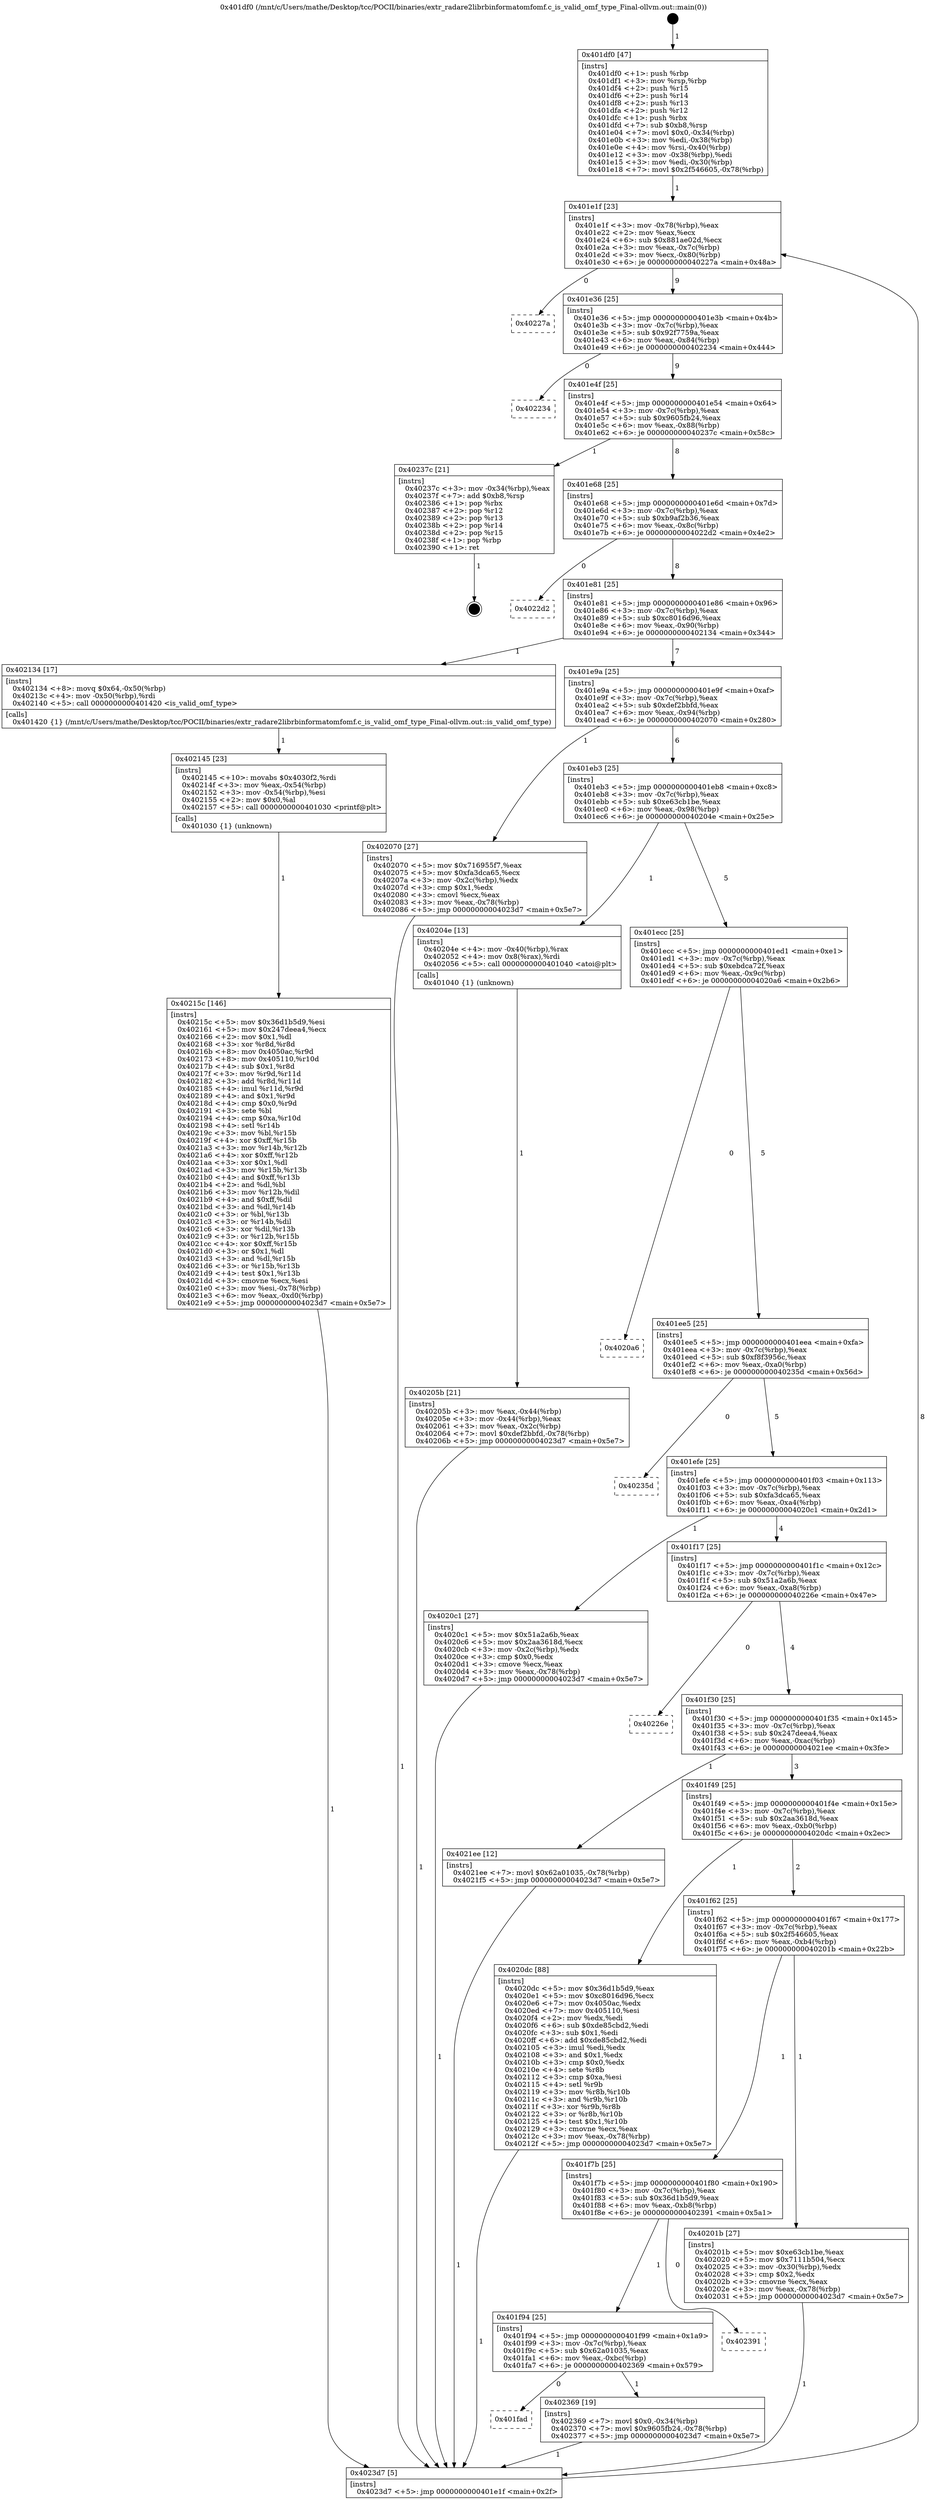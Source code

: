 digraph "0x401df0" {
  label = "0x401df0 (/mnt/c/Users/mathe/Desktop/tcc/POCII/binaries/extr_radare2librbinformatomfomf.c_is_valid_omf_type_Final-ollvm.out::main(0))"
  labelloc = "t"
  node[shape=record]

  Entry [label="",width=0.3,height=0.3,shape=circle,fillcolor=black,style=filled]
  "0x401e1f" [label="{
     0x401e1f [23]\l
     | [instrs]\l
     &nbsp;&nbsp;0x401e1f \<+3\>: mov -0x78(%rbp),%eax\l
     &nbsp;&nbsp;0x401e22 \<+2\>: mov %eax,%ecx\l
     &nbsp;&nbsp;0x401e24 \<+6\>: sub $0x881ae02d,%ecx\l
     &nbsp;&nbsp;0x401e2a \<+3\>: mov %eax,-0x7c(%rbp)\l
     &nbsp;&nbsp;0x401e2d \<+3\>: mov %ecx,-0x80(%rbp)\l
     &nbsp;&nbsp;0x401e30 \<+6\>: je 000000000040227a \<main+0x48a\>\l
  }"]
  "0x40227a" [label="{
     0x40227a\l
  }", style=dashed]
  "0x401e36" [label="{
     0x401e36 [25]\l
     | [instrs]\l
     &nbsp;&nbsp;0x401e36 \<+5\>: jmp 0000000000401e3b \<main+0x4b\>\l
     &nbsp;&nbsp;0x401e3b \<+3\>: mov -0x7c(%rbp),%eax\l
     &nbsp;&nbsp;0x401e3e \<+5\>: sub $0x92f7759a,%eax\l
     &nbsp;&nbsp;0x401e43 \<+6\>: mov %eax,-0x84(%rbp)\l
     &nbsp;&nbsp;0x401e49 \<+6\>: je 0000000000402234 \<main+0x444\>\l
  }"]
  Exit [label="",width=0.3,height=0.3,shape=circle,fillcolor=black,style=filled,peripheries=2]
  "0x402234" [label="{
     0x402234\l
  }", style=dashed]
  "0x401e4f" [label="{
     0x401e4f [25]\l
     | [instrs]\l
     &nbsp;&nbsp;0x401e4f \<+5\>: jmp 0000000000401e54 \<main+0x64\>\l
     &nbsp;&nbsp;0x401e54 \<+3\>: mov -0x7c(%rbp),%eax\l
     &nbsp;&nbsp;0x401e57 \<+5\>: sub $0x9605fb24,%eax\l
     &nbsp;&nbsp;0x401e5c \<+6\>: mov %eax,-0x88(%rbp)\l
     &nbsp;&nbsp;0x401e62 \<+6\>: je 000000000040237c \<main+0x58c\>\l
  }"]
  "0x401fad" [label="{
     0x401fad\l
  }", style=dashed]
  "0x40237c" [label="{
     0x40237c [21]\l
     | [instrs]\l
     &nbsp;&nbsp;0x40237c \<+3\>: mov -0x34(%rbp),%eax\l
     &nbsp;&nbsp;0x40237f \<+7\>: add $0xb8,%rsp\l
     &nbsp;&nbsp;0x402386 \<+1\>: pop %rbx\l
     &nbsp;&nbsp;0x402387 \<+2\>: pop %r12\l
     &nbsp;&nbsp;0x402389 \<+2\>: pop %r13\l
     &nbsp;&nbsp;0x40238b \<+2\>: pop %r14\l
     &nbsp;&nbsp;0x40238d \<+2\>: pop %r15\l
     &nbsp;&nbsp;0x40238f \<+1\>: pop %rbp\l
     &nbsp;&nbsp;0x402390 \<+1\>: ret\l
  }"]
  "0x401e68" [label="{
     0x401e68 [25]\l
     | [instrs]\l
     &nbsp;&nbsp;0x401e68 \<+5\>: jmp 0000000000401e6d \<main+0x7d\>\l
     &nbsp;&nbsp;0x401e6d \<+3\>: mov -0x7c(%rbp),%eax\l
     &nbsp;&nbsp;0x401e70 \<+5\>: sub $0xb9af2b36,%eax\l
     &nbsp;&nbsp;0x401e75 \<+6\>: mov %eax,-0x8c(%rbp)\l
     &nbsp;&nbsp;0x401e7b \<+6\>: je 00000000004022d2 \<main+0x4e2\>\l
  }"]
  "0x402369" [label="{
     0x402369 [19]\l
     | [instrs]\l
     &nbsp;&nbsp;0x402369 \<+7\>: movl $0x0,-0x34(%rbp)\l
     &nbsp;&nbsp;0x402370 \<+7\>: movl $0x9605fb24,-0x78(%rbp)\l
     &nbsp;&nbsp;0x402377 \<+5\>: jmp 00000000004023d7 \<main+0x5e7\>\l
  }"]
  "0x4022d2" [label="{
     0x4022d2\l
  }", style=dashed]
  "0x401e81" [label="{
     0x401e81 [25]\l
     | [instrs]\l
     &nbsp;&nbsp;0x401e81 \<+5\>: jmp 0000000000401e86 \<main+0x96\>\l
     &nbsp;&nbsp;0x401e86 \<+3\>: mov -0x7c(%rbp),%eax\l
     &nbsp;&nbsp;0x401e89 \<+5\>: sub $0xc8016d96,%eax\l
     &nbsp;&nbsp;0x401e8e \<+6\>: mov %eax,-0x90(%rbp)\l
     &nbsp;&nbsp;0x401e94 \<+6\>: je 0000000000402134 \<main+0x344\>\l
  }"]
  "0x401f94" [label="{
     0x401f94 [25]\l
     | [instrs]\l
     &nbsp;&nbsp;0x401f94 \<+5\>: jmp 0000000000401f99 \<main+0x1a9\>\l
     &nbsp;&nbsp;0x401f99 \<+3\>: mov -0x7c(%rbp),%eax\l
     &nbsp;&nbsp;0x401f9c \<+5\>: sub $0x62a01035,%eax\l
     &nbsp;&nbsp;0x401fa1 \<+6\>: mov %eax,-0xbc(%rbp)\l
     &nbsp;&nbsp;0x401fa7 \<+6\>: je 0000000000402369 \<main+0x579\>\l
  }"]
  "0x402134" [label="{
     0x402134 [17]\l
     | [instrs]\l
     &nbsp;&nbsp;0x402134 \<+8\>: movq $0x64,-0x50(%rbp)\l
     &nbsp;&nbsp;0x40213c \<+4\>: mov -0x50(%rbp),%rdi\l
     &nbsp;&nbsp;0x402140 \<+5\>: call 0000000000401420 \<is_valid_omf_type\>\l
     | [calls]\l
     &nbsp;&nbsp;0x401420 \{1\} (/mnt/c/Users/mathe/Desktop/tcc/POCII/binaries/extr_radare2librbinformatomfomf.c_is_valid_omf_type_Final-ollvm.out::is_valid_omf_type)\l
  }"]
  "0x401e9a" [label="{
     0x401e9a [25]\l
     | [instrs]\l
     &nbsp;&nbsp;0x401e9a \<+5\>: jmp 0000000000401e9f \<main+0xaf\>\l
     &nbsp;&nbsp;0x401e9f \<+3\>: mov -0x7c(%rbp),%eax\l
     &nbsp;&nbsp;0x401ea2 \<+5\>: sub $0xdef2bbfd,%eax\l
     &nbsp;&nbsp;0x401ea7 \<+6\>: mov %eax,-0x94(%rbp)\l
     &nbsp;&nbsp;0x401ead \<+6\>: je 0000000000402070 \<main+0x280\>\l
  }"]
  "0x402391" [label="{
     0x402391\l
  }", style=dashed]
  "0x402070" [label="{
     0x402070 [27]\l
     | [instrs]\l
     &nbsp;&nbsp;0x402070 \<+5\>: mov $0x716955f7,%eax\l
     &nbsp;&nbsp;0x402075 \<+5\>: mov $0xfa3dca65,%ecx\l
     &nbsp;&nbsp;0x40207a \<+3\>: mov -0x2c(%rbp),%edx\l
     &nbsp;&nbsp;0x40207d \<+3\>: cmp $0x1,%edx\l
     &nbsp;&nbsp;0x402080 \<+3\>: cmovl %ecx,%eax\l
     &nbsp;&nbsp;0x402083 \<+3\>: mov %eax,-0x78(%rbp)\l
     &nbsp;&nbsp;0x402086 \<+5\>: jmp 00000000004023d7 \<main+0x5e7\>\l
  }"]
  "0x401eb3" [label="{
     0x401eb3 [25]\l
     | [instrs]\l
     &nbsp;&nbsp;0x401eb3 \<+5\>: jmp 0000000000401eb8 \<main+0xc8\>\l
     &nbsp;&nbsp;0x401eb8 \<+3\>: mov -0x7c(%rbp),%eax\l
     &nbsp;&nbsp;0x401ebb \<+5\>: sub $0xe63cb1be,%eax\l
     &nbsp;&nbsp;0x401ec0 \<+6\>: mov %eax,-0x98(%rbp)\l
     &nbsp;&nbsp;0x401ec6 \<+6\>: je 000000000040204e \<main+0x25e\>\l
  }"]
  "0x40215c" [label="{
     0x40215c [146]\l
     | [instrs]\l
     &nbsp;&nbsp;0x40215c \<+5\>: mov $0x36d1b5d9,%esi\l
     &nbsp;&nbsp;0x402161 \<+5\>: mov $0x247deea4,%ecx\l
     &nbsp;&nbsp;0x402166 \<+2\>: mov $0x1,%dl\l
     &nbsp;&nbsp;0x402168 \<+3\>: xor %r8d,%r8d\l
     &nbsp;&nbsp;0x40216b \<+8\>: mov 0x4050ac,%r9d\l
     &nbsp;&nbsp;0x402173 \<+8\>: mov 0x405110,%r10d\l
     &nbsp;&nbsp;0x40217b \<+4\>: sub $0x1,%r8d\l
     &nbsp;&nbsp;0x40217f \<+3\>: mov %r9d,%r11d\l
     &nbsp;&nbsp;0x402182 \<+3\>: add %r8d,%r11d\l
     &nbsp;&nbsp;0x402185 \<+4\>: imul %r11d,%r9d\l
     &nbsp;&nbsp;0x402189 \<+4\>: and $0x1,%r9d\l
     &nbsp;&nbsp;0x40218d \<+4\>: cmp $0x0,%r9d\l
     &nbsp;&nbsp;0x402191 \<+3\>: sete %bl\l
     &nbsp;&nbsp;0x402194 \<+4\>: cmp $0xa,%r10d\l
     &nbsp;&nbsp;0x402198 \<+4\>: setl %r14b\l
     &nbsp;&nbsp;0x40219c \<+3\>: mov %bl,%r15b\l
     &nbsp;&nbsp;0x40219f \<+4\>: xor $0xff,%r15b\l
     &nbsp;&nbsp;0x4021a3 \<+3\>: mov %r14b,%r12b\l
     &nbsp;&nbsp;0x4021a6 \<+4\>: xor $0xff,%r12b\l
     &nbsp;&nbsp;0x4021aa \<+3\>: xor $0x1,%dl\l
     &nbsp;&nbsp;0x4021ad \<+3\>: mov %r15b,%r13b\l
     &nbsp;&nbsp;0x4021b0 \<+4\>: and $0xff,%r13b\l
     &nbsp;&nbsp;0x4021b4 \<+2\>: and %dl,%bl\l
     &nbsp;&nbsp;0x4021b6 \<+3\>: mov %r12b,%dil\l
     &nbsp;&nbsp;0x4021b9 \<+4\>: and $0xff,%dil\l
     &nbsp;&nbsp;0x4021bd \<+3\>: and %dl,%r14b\l
     &nbsp;&nbsp;0x4021c0 \<+3\>: or %bl,%r13b\l
     &nbsp;&nbsp;0x4021c3 \<+3\>: or %r14b,%dil\l
     &nbsp;&nbsp;0x4021c6 \<+3\>: xor %dil,%r13b\l
     &nbsp;&nbsp;0x4021c9 \<+3\>: or %r12b,%r15b\l
     &nbsp;&nbsp;0x4021cc \<+4\>: xor $0xff,%r15b\l
     &nbsp;&nbsp;0x4021d0 \<+3\>: or $0x1,%dl\l
     &nbsp;&nbsp;0x4021d3 \<+3\>: and %dl,%r15b\l
     &nbsp;&nbsp;0x4021d6 \<+3\>: or %r15b,%r13b\l
     &nbsp;&nbsp;0x4021d9 \<+4\>: test $0x1,%r13b\l
     &nbsp;&nbsp;0x4021dd \<+3\>: cmovne %ecx,%esi\l
     &nbsp;&nbsp;0x4021e0 \<+3\>: mov %esi,-0x78(%rbp)\l
     &nbsp;&nbsp;0x4021e3 \<+6\>: mov %eax,-0xd0(%rbp)\l
     &nbsp;&nbsp;0x4021e9 \<+5\>: jmp 00000000004023d7 \<main+0x5e7\>\l
  }"]
  "0x40204e" [label="{
     0x40204e [13]\l
     | [instrs]\l
     &nbsp;&nbsp;0x40204e \<+4\>: mov -0x40(%rbp),%rax\l
     &nbsp;&nbsp;0x402052 \<+4\>: mov 0x8(%rax),%rdi\l
     &nbsp;&nbsp;0x402056 \<+5\>: call 0000000000401040 \<atoi@plt\>\l
     | [calls]\l
     &nbsp;&nbsp;0x401040 \{1\} (unknown)\l
  }"]
  "0x401ecc" [label="{
     0x401ecc [25]\l
     | [instrs]\l
     &nbsp;&nbsp;0x401ecc \<+5\>: jmp 0000000000401ed1 \<main+0xe1\>\l
     &nbsp;&nbsp;0x401ed1 \<+3\>: mov -0x7c(%rbp),%eax\l
     &nbsp;&nbsp;0x401ed4 \<+5\>: sub $0xebdca72f,%eax\l
     &nbsp;&nbsp;0x401ed9 \<+6\>: mov %eax,-0x9c(%rbp)\l
     &nbsp;&nbsp;0x401edf \<+6\>: je 00000000004020a6 \<main+0x2b6\>\l
  }"]
  "0x402145" [label="{
     0x402145 [23]\l
     | [instrs]\l
     &nbsp;&nbsp;0x402145 \<+10\>: movabs $0x4030f2,%rdi\l
     &nbsp;&nbsp;0x40214f \<+3\>: mov %eax,-0x54(%rbp)\l
     &nbsp;&nbsp;0x402152 \<+3\>: mov -0x54(%rbp),%esi\l
     &nbsp;&nbsp;0x402155 \<+2\>: mov $0x0,%al\l
     &nbsp;&nbsp;0x402157 \<+5\>: call 0000000000401030 \<printf@plt\>\l
     | [calls]\l
     &nbsp;&nbsp;0x401030 \{1\} (unknown)\l
  }"]
  "0x4020a6" [label="{
     0x4020a6\l
  }", style=dashed]
  "0x401ee5" [label="{
     0x401ee5 [25]\l
     | [instrs]\l
     &nbsp;&nbsp;0x401ee5 \<+5\>: jmp 0000000000401eea \<main+0xfa\>\l
     &nbsp;&nbsp;0x401eea \<+3\>: mov -0x7c(%rbp),%eax\l
     &nbsp;&nbsp;0x401eed \<+5\>: sub $0xf8f3956c,%eax\l
     &nbsp;&nbsp;0x401ef2 \<+6\>: mov %eax,-0xa0(%rbp)\l
     &nbsp;&nbsp;0x401ef8 \<+6\>: je 000000000040235d \<main+0x56d\>\l
  }"]
  "0x40205b" [label="{
     0x40205b [21]\l
     | [instrs]\l
     &nbsp;&nbsp;0x40205b \<+3\>: mov %eax,-0x44(%rbp)\l
     &nbsp;&nbsp;0x40205e \<+3\>: mov -0x44(%rbp),%eax\l
     &nbsp;&nbsp;0x402061 \<+3\>: mov %eax,-0x2c(%rbp)\l
     &nbsp;&nbsp;0x402064 \<+7\>: movl $0xdef2bbfd,-0x78(%rbp)\l
     &nbsp;&nbsp;0x40206b \<+5\>: jmp 00000000004023d7 \<main+0x5e7\>\l
  }"]
  "0x40235d" [label="{
     0x40235d\l
  }", style=dashed]
  "0x401efe" [label="{
     0x401efe [25]\l
     | [instrs]\l
     &nbsp;&nbsp;0x401efe \<+5\>: jmp 0000000000401f03 \<main+0x113\>\l
     &nbsp;&nbsp;0x401f03 \<+3\>: mov -0x7c(%rbp),%eax\l
     &nbsp;&nbsp;0x401f06 \<+5\>: sub $0xfa3dca65,%eax\l
     &nbsp;&nbsp;0x401f0b \<+6\>: mov %eax,-0xa4(%rbp)\l
     &nbsp;&nbsp;0x401f11 \<+6\>: je 00000000004020c1 \<main+0x2d1\>\l
  }"]
  "0x401df0" [label="{
     0x401df0 [47]\l
     | [instrs]\l
     &nbsp;&nbsp;0x401df0 \<+1\>: push %rbp\l
     &nbsp;&nbsp;0x401df1 \<+3\>: mov %rsp,%rbp\l
     &nbsp;&nbsp;0x401df4 \<+2\>: push %r15\l
     &nbsp;&nbsp;0x401df6 \<+2\>: push %r14\l
     &nbsp;&nbsp;0x401df8 \<+2\>: push %r13\l
     &nbsp;&nbsp;0x401dfa \<+2\>: push %r12\l
     &nbsp;&nbsp;0x401dfc \<+1\>: push %rbx\l
     &nbsp;&nbsp;0x401dfd \<+7\>: sub $0xb8,%rsp\l
     &nbsp;&nbsp;0x401e04 \<+7\>: movl $0x0,-0x34(%rbp)\l
     &nbsp;&nbsp;0x401e0b \<+3\>: mov %edi,-0x38(%rbp)\l
     &nbsp;&nbsp;0x401e0e \<+4\>: mov %rsi,-0x40(%rbp)\l
     &nbsp;&nbsp;0x401e12 \<+3\>: mov -0x38(%rbp),%edi\l
     &nbsp;&nbsp;0x401e15 \<+3\>: mov %edi,-0x30(%rbp)\l
     &nbsp;&nbsp;0x401e18 \<+7\>: movl $0x2f546605,-0x78(%rbp)\l
  }"]
  "0x4020c1" [label="{
     0x4020c1 [27]\l
     | [instrs]\l
     &nbsp;&nbsp;0x4020c1 \<+5\>: mov $0x51a2a6b,%eax\l
     &nbsp;&nbsp;0x4020c6 \<+5\>: mov $0x2aa3618d,%ecx\l
     &nbsp;&nbsp;0x4020cb \<+3\>: mov -0x2c(%rbp),%edx\l
     &nbsp;&nbsp;0x4020ce \<+3\>: cmp $0x0,%edx\l
     &nbsp;&nbsp;0x4020d1 \<+3\>: cmove %ecx,%eax\l
     &nbsp;&nbsp;0x4020d4 \<+3\>: mov %eax,-0x78(%rbp)\l
     &nbsp;&nbsp;0x4020d7 \<+5\>: jmp 00000000004023d7 \<main+0x5e7\>\l
  }"]
  "0x401f17" [label="{
     0x401f17 [25]\l
     | [instrs]\l
     &nbsp;&nbsp;0x401f17 \<+5\>: jmp 0000000000401f1c \<main+0x12c\>\l
     &nbsp;&nbsp;0x401f1c \<+3\>: mov -0x7c(%rbp),%eax\l
     &nbsp;&nbsp;0x401f1f \<+5\>: sub $0x51a2a6b,%eax\l
     &nbsp;&nbsp;0x401f24 \<+6\>: mov %eax,-0xa8(%rbp)\l
     &nbsp;&nbsp;0x401f2a \<+6\>: je 000000000040226e \<main+0x47e\>\l
  }"]
  "0x4023d7" [label="{
     0x4023d7 [5]\l
     | [instrs]\l
     &nbsp;&nbsp;0x4023d7 \<+5\>: jmp 0000000000401e1f \<main+0x2f\>\l
  }"]
  "0x40226e" [label="{
     0x40226e\l
  }", style=dashed]
  "0x401f30" [label="{
     0x401f30 [25]\l
     | [instrs]\l
     &nbsp;&nbsp;0x401f30 \<+5\>: jmp 0000000000401f35 \<main+0x145\>\l
     &nbsp;&nbsp;0x401f35 \<+3\>: mov -0x7c(%rbp),%eax\l
     &nbsp;&nbsp;0x401f38 \<+5\>: sub $0x247deea4,%eax\l
     &nbsp;&nbsp;0x401f3d \<+6\>: mov %eax,-0xac(%rbp)\l
     &nbsp;&nbsp;0x401f43 \<+6\>: je 00000000004021ee \<main+0x3fe\>\l
  }"]
  "0x401f7b" [label="{
     0x401f7b [25]\l
     | [instrs]\l
     &nbsp;&nbsp;0x401f7b \<+5\>: jmp 0000000000401f80 \<main+0x190\>\l
     &nbsp;&nbsp;0x401f80 \<+3\>: mov -0x7c(%rbp),%eax\l
     &nbsp;&nbsp;0x401f83 \<+5\>: sub $0x36d1b5d9,%eax\l
     &nbsp;&nbsp;0x401f88 \<+6\>: mov %eax,-0xb8(%rbp)\l
     &nbsp;&nbsp;0x401f8e \<+6\>: je 0000000000402391 \<main+0x5a1\>\l
  }"]
  "0x4021ee" [label="{
     0x4021ee [12]\l
     | [instrs]\l
     &nbsp;&nbsp;0x4021ee \<+7\>: movl $0x62a01035,-0x78(%rbp)\l
     &nbsp;&nbsp;0x4021f5 \<+5\>: jmp 00000000004023d7 \<main+0x5e7\>\l
  }"]
  "0x401f49" [label="{
     0x401f49 [25]\l
     | [instrs]\l
     &nbsp;&nbsp;0x401f49 \<+5\>: jmp 0000000000401f4e \<main+0x15e\>\l
     &nbsp;&nbsp;0x401f4e \<+3\>: mov -0x7c(%rbp),%eax\l
     &nbsp;&nbsp;0x401f51 \<+5\>: sub $0x2aa3618d,%eax\l
     &nbsp;&nbsp;0x401f56 \<+6\>: mov %eax,-0xb0(%rbp)\l
     &nbsp;&nbsp;0x401f5c \<+6\>: je 00000000004020dc \<main+0x2ec\>\l
  }"]
  "0x40201b" [label="{
     0x40201b [27]\l
     | [instrs]\l
     &nbsp;&nbsp;0x40201b \<+5\>: mov $0xe63cb1be,%eax\l
     &nbsp;&nbsp;0x402020 \<+5\>: mov $0x7111b504,%ecx\l
     &nbsp;&nbsp;0x402025 \<+3\>: mov -0x30(%rbp),%edx\l
     &nbsp;&nbsp;0x402028 \<+3\>: cmp $0x2,%edx\l
     &nbsp;&nbsp;0x40202b \<+3\>: cmovne %ecx,%eax\l
     &nbsp;&nbsp;0x40202e \<+3\>: mov %eax,-0x78(%rbp)\l
     &nbsp;&nbsp;0x402031 \<+5\>: jmp 00000000004023d7 \<main+0x5e7\>\l
  }"]
  "0x4020dc" [label="{
     0x4020dc [88]\l
     | [instrs]\l
     &nbsp;&nbsp;0x4020dc \<+5\>: mov $0x36d1b5d9,%eax\l
     &nbsp;&nbsp;0x4020e1 \<+5\>: mov $0xc8016d96,%ecx\l
     &nbsp;&nbsp;0x4020e6 \<+7\>: mov 0x4050ac,%edx\l
     &nbsp;&nbsp;0x4020ed \<+7\>: mov 0x405110,%esi\l
     &nbsp;&nbsp;0x4020f4 \<+2\>: mov %edx,%edi\l
     &nbsp;&nbsp;0x4020f6 \<+6\>: sub $0xde85cbd2,%edi\l
     &nbsp;&nbsp;0x4020fc \<+3\>: sub $0x1,%edi\l
     &nbsp;&nbsp;0x4020ff \<+6\>: add $0xde85cbd2,%edi\l
     &nbsp;&nbsp;0x402105 \<+3\>: imul %edi,%edx\l
     &nbsp;&nbsp;0x402108 \<+3\>: and $0x1,%edx\l
     &nbsp;&nbsp;0x40210b \<+3\>: cmp $0x0,%edx\l
     &nbsp;&nbsp;0x40210e \<+4\>: sete %r8b\l
     &nbsp;&nbsp;0x402112 \<+3\>: cmp $0xa,%esi\l
     &nbsp;&nbsp;0x402115 \<+4\>: setl %r9b\l
     &nbsp;&nbsp;0x402119 \<+3\>: mov %r8b,%r10b\l
     &nbsp;&nbsp;0x40211c \<+3\>: and %r9b,%r10b\l
     &nbsp;&nbsp;0x40211f \<+3\>: xor %r9b,%r8b\l
     &nbsp;&nbsp;0x402122 \<+3\>: or %r8b,%r10b\l
     &nbsp;&nbsp;0x402125 \<+4\>: test $0x1,%r10b\l
     &nbsp;&nbsp;0x402129 \<+3\>: cmovne %ecx,%eax\l
     &nbsp;&nbsp;0x40212c \<+3\>: mov %eax,-0x78(%rbp)\l
     &nbsp;&nbsp;0x40212f \<+5\>: jmp 00000000004023d7 \<main+0x5e7\>\l
  }"]
  "0x401f62" [label="{
     0x401f62 [25]\l
     | [instrs]\l
     &nbsp;&nbsp;0x401f62 \<+5\>: jmp 0000000000401f67 \<main+0x177\>\l
     &nbsp;&nbsp;0x401f67 \<+3\>: mov -0x7c(%rbp),%eax\l
     &nbsp;&nbsp;0x401f6a \<+5\>: sub $0x2f546605,%eax\l
     &nbsp;&nbsp;0x401f6f \<+6\>: mov %eax,-0xb4(%rbp)\l
     &nbsp;&nbsp;0x401f75 \<+6\>: je 000000000040201b \<main+0x22b\>\l
  }"]
  Entry -> "0x401df0" [label=" 1"]
  "0x401e1f" -> "0x40227a" [label=" 0"]
  "0x401e1f" -> "0x401e36" [label=" 9"]
  "0x40237c" -> Exit [label=" 1"]
  "0x401e36" -> "0x402234" [label=" 0"]
  "0x401e36" -> "0x401e4f" [label=" 9"]
  "0x402369" -> "0x4023d7" [label=" 1"]
  "0x401e4f" -> "0x40237c" [label=" 1"]
  "0x401e4f" -> "0x401e68" [label=" 8"]
  "0x401f94" -> "0x401fad" [label=" 0"]
  "0x401e68" -> "0x4022d2" [label=" 0"]
  "0x401e68" -> "0x401e81" [label=" 8"]
  "0x401f94" -> "0x402369" [label=" 1"]
  "0x401e81" -> "0x402134" [label=" 1"]
  "0x401e81" -> "0x401e9a" [label=" 7"]
  "0x401f7b" -> "0x401f94" [label=" 1"]
  "0x401e9a" -> "0x402070" [label=" 1"]
  "0x401e9a" -> "0x401eb3" [label=" 6"]
  "0x401f7b" -> "0x402391" [label=" 0"]
  "0x401eb3" -> "0x40204e" [label=" 1"]
  "0x401eb3" -> "0x401ecc" [label=" 5"]
  "0x4021ee" -> "0x4023d7" [label=" 1"]
  "0x401ecc" -> "0x4020a6" [label=" 0"]
  "0x401ecc" -> "0x401ee5" [label=" 5"]
  "0x40215c" -> "0x4023d7" [label=" 1"]
  "0x401ee5" -> "0x40235d" [label=" 0"]
  "0x401ee5" -> "0x401efe" [label=" 5"]
  "0x402145" -> "0x40215c" [label=" 1"]
  "0x401efe" -> "0x4020c1" [label=" 1"]
  "0x401efe" -> "0x401f17" [label=" 4"]
  "0x402134" -> "0x402145" [label=" 1"]
  "0x401f17" -> "0x40226e" [label=" 0"]
  "0x401f17" -> "0x401f30" [label=" 4"]
  "0x4020dc" -> "0x4023d7" [label=" 1"]
  "0x401f30" -> "0x4021ee" [label=" 1"]
  "0x401f30" -> "0x401f49" [label=" 3"]
  "0x4020c1" -> "0x4023d7" [label=" 1"]
  "0x401f49" -> "0x4020dc" [label=" 1"]
  "0x401f49" -> "0x401f62" [label=" 2"]
  "0x402070" -> "0x4023d7" [label=" 1"]
  "0x401f62" -> "0x40201b" [label=" 1"]
  "0x401f62" -> "0x401f7b" [label=" 1"]
  "0x40201b" -> "0x4023d7" [label=" 1"]
  "0x401df0" -> "0x401e1f" [label=" 1"]
  "0x4023d7" -> "0x401e1f" [label=" 8"]
  "0x40204e" -> "0x40205b" [label=" 1"]
  "0x40205b" -> "0x4023d7" [label=" 1"]
}
